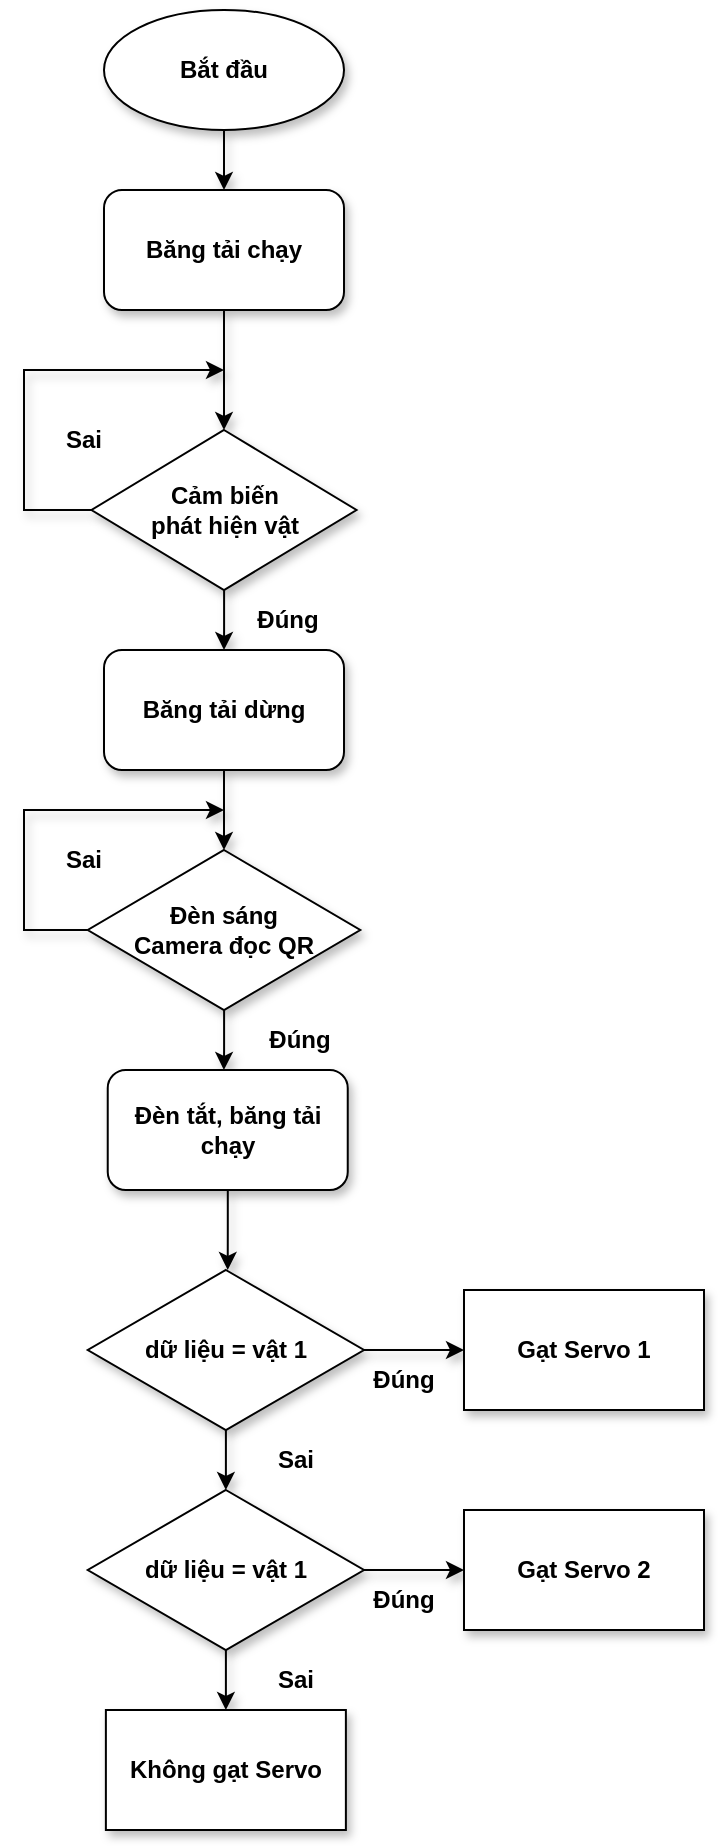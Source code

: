 <mxfile version="18.0.6" type="device"><diagram id="gXbkEvV5xC4WXiFCBPDG" name="Page-1"><mxGraphModel dx="1422" dy="875" grid="1" gridSize="10" guides="1" tooltips="1" connect="1" arrows="1" fold="1" page="1" pageScale="1" pageWidth="850" pageHeight="1100" math="0" shadow="0"><root><mxCell id="0"/><mxCell id="1" parent="0"/><mxCell id="babx-kLpbj1oYG3BMyvO-3" style="edgeStyle=orthogonalEdgeStyle;rounded=0;orthogonalLoop=1;jettySize=auto;html=1;shadow=1;fontStyle=1" parent="1" source="babx-kLpbj1oYG3BMyvO-1" edge="1"><mxGeometry relative="1" as="geometry"><mxPoint x="200" y="140" as="targetPoint"/></mxGeometry></mxCell><mxCell id="babx-kLpbj1oYG3BMyvO-1" value="Bắt đầu" style="ellipse;whiteSpace=wrap;html=1;shadow=1;fontStyle=1" parent="1" vertex="1"><mxGeometry x="140" y="50" width="120" height="60" as="geometry"/></mxCell><mxCell id="babx-kLpbj1oYG3BMyvO-7" style="edgeStyle=orthogonalEdgeStyle;rounded=0;orthogonalLoop=1;jettySize=auto;html=1;entryX=0.5;entryY=0;entryDx=0;entryDy=0;shadow=1;fontStyle=1" parent="1" source="babx-kLpbj1oYG3BMyvO-2" target="babx-kLpbj1oYG3BMyvO-4" edge="1"><mxGeometry relative="1" as="geometry"/></mxCell><mxCell id="babx-kLpbj1oYG3BMyvO-2" value="Băng tải chạy" style="rounded=1;whiteSpace=wrap;html=1;shadow=1;fontStyle=1" parent="1" vertex="1"><mxGeometry x="140" y="140" width="120" height="60" as="geometry"/></mxCell><mxCell id="babx-kLpbj1oYG3BMyvO-6" style="edgeStyle=orthogonalEdgeStyle;rounded=0;orthogonalLoop=1;jettySize=auto;html=1;shadow=1;fontStyle=1" parent="1" source="babx-kLpbj1oYG3BMyvO-4" edge="1"><mxGeometry relative="1" as="geometry"><mxPoint x="200" y="230" as="targetPoint"/><Array as="points"><mxPoint x="100" y="300"/><mxPoint x="100" y="230"/></Array></mxGeometry></mxCell><mxCell id="babx-kLpbj1oYG3BMyvO-15" style="edgeStyle=orthogonalEdgeStyle;rounded=0;orthogonalLoop=1;jettySize=auto;html=1;entryX=0.5;entryY=0;entryDx=0;entryDy=0;shadow=1;fontStyle=1" parent="1" source="babx-kLpbj1oYG3BMyvO-4" target="babx-kLpbj1oYG3BMyvO-14" edge="1"><mxGeometry relative="1" as="geometry"/></mxCell><mxCell id="babx-kLpbj1oYG3BMyvO-4" value="Cảm biến &lt;br&gt;phát hiện vật" style="rhombus;whiteSpace=wrap;html=1;shadow=1;fontStyle=1" parent="1" vertex="1"><mxGeometry x="133.75" y="260" width="132.5" height="80" as="geometry"/></mxCell><mxCell id="babx-kLpbj1oYG3BMyvO-17" style="edgeStyle=orthogonalEdgeStyle;rounded=0;orthogonalLoop=1;jettySize=auto;html=1;shadow=1;fontStyle=1" parent="1" source="babx-kLpbj1oYG3BMyvO-8" edge="1"><mxGeometry relative="1" as="geometry"><mxPoint x="200" y="450" as="targetPoint"/><Array as="points"><mxPoint x="100" y="510"/><mxPoint x="100" y="450"/></Array></mxGeometry></mxCell><mxCell id="babx-kLpbj1oYG3BMyvO-31" style="edgeStyle=orthogonalEdgeStyle;rounded=0;orthogonalLoop=1;jettySize=auto;html=1;entryX=0.484;entryY=0;entryDx=0;entryDy=0;entryPerimeter=0;shadow=1;fontStyle=1" parent="1" source="babx-kLpbj1oYG3BMyvO-8" target="babx-kLpbj1oYG3BMyvO-12" edge="1"><mxGeometry relative="1" as="geometry"/></mxCell><mxCell id="babx-kLpbj1oYG3BMyvO-8" value="Đèn sáng&lt;br&gt;Camera đọc QR" style="rhombus;whiteSpace=wrap;html=1;shadow=1;fontStyle=1" parent="1" vertex="1"><mxGeometry x="131.88" y="470" width="136.25" height="80" as="geometry"/></mxCell><mxCell id="babx-kLpbj1oYG3BMyvO-19" style="edgeStyle=orthogonalEdgeStyle;rounded=0;orthogonalLoop=1;jettySize=auto;html=1;shadow=1;fontStyle=1" parent="1" source="babx-kLpbj1oYG3BMyvO-12" edge="1"><mxGeometry relative="1" as="geometry"><mxPoint x="201.87" y="680" as="targetPoint"/></mxGeometry></mxCell><mxCell id="babx-kLpbj1oYG3BMyvO-12" value="Đèn tắt, băng tải chạy" style="rounded=1;whiteSpace=wrap;html=1;shadow=1;fontStyle=1" parent="1" vertex="1"><mxGeometry x="141.87" y="580" width="120" height="60" as="geometry"/></mxCell><mxCell id="babx-kLpbj1oYG3BMyvO-16" style="edgeStyle=orthogonalEdgeStyle;rounded=0;orthogonalLoop=1;jettySize=auto;html=1;entryX=0.5;entryY=0;entryDx=0;entryDy=0;shadow=1;fontStyle=1" parent="1" source="babx-kLpbj1oYG3BMyvO-14" target="babx-kLpbj1oYG3BMyvO-8" edge="1"><mxGeometry relative="1" as="geometry"/></mxCell><mxCell id="babx-kLpbj1oYG3BMyvO-14" value="Băng tải dừng" style="rounded=1;whiteSpace=wrap;html=1;shadow=1;fontStyle=1" parent="1" vertex="1"><mxGeometry x="140" y="370" width="120" height="60" as="geometry"/></mxCell><mxCell id="babx-kLpbj1oYG3BMyvO-24" value="" style="edgeStyle=orthogonalEdgeStyle;rounded=0;orthogonalLoop=1;jettySize=auto;html=1;shadow=1;fontStyle=1" parent="1" source="babx-kLpbj1oYG3BMyvO-18" target="babx-kLpbj1oYG3BMyvO-23" edge="1"><mxGeometry relative="1" as="geometry"/></mxCell><mxCell id="babx-kLpbj1oYG3BMyvO-28" style="edgeStyle=orthogonalEdgeStyle;rounded=0;orthogonalLoop=1;jettySize=auto;html=1;entryX=0.5;entryY=0;entryDx=0;entryDy=0;shadow=1;fontStyle=1" parent="1" source="babx-kLpbj1oYG3BMyvO-18" target="babx-kLpbj1oYG3BMyvO-26" edge="1"><mxGeometry relative="1" as="geometry"/></mxCell><mxCell id="babx-kLpbj1oYG3BMyvO-18" value="dữ liệu = vật 1" style="rhombus;whiteSpace=wrap;html=1;shadow=1;fontStyle=1" parent="1" vertex="1"><mxGeometry x="131.88" y="680" width="138.12" height="80" as="geometry"/></mxCell><mxCell id="babx-kLpbj1oYG3BMyvO-23" value="Gạt Servo 1" style="whiteSpace=wrap;html=1;shadow=1;fontStyle=1" parent="1" vertex="1"><mxGeometry x="320.0" y="690" width="120" height="60" as="geometry"/></mxCell><mxCell id="babx-kLpbj1oYG3BMyvO-25" value="" style="edgeStyle=orthogonalEdgeStyle;rounded=0;orthogonalLoop=1;jettySize=auto;html=1;shadow=1;fontStyle=1" parent="1" source="babx-kLpbj1oYG3BMyvO-26" target="babx-kLpbj1oYG3BMyvO-27" edge="1"><mxGeometry relative="1" as="geometry"/></mxCell><mxCell id="babx-kLpbj1oYG3BMyvO-32" style="edgeStyle=orthogonalEdgeStyle;rounded=0;orthogonalLoop=1;jettySize=auto;html=1;entryX=0.5;entryY=0;entryDx=0;entryDy=0;shadow=1;fontStyle=1" parent="1" source="babx-kLpbj1oYG3BMyvO-26" target="babx-kLpbj1oYG3BMyvO-30" edge="1"><mxGeometry relative="1" as="geometry"/></mxCell><mxCell id="babx-kLpbj1oYG3BMyvO-26" value="dữ liệu = vật 1" style="rhombus;whiteSpace=wrap;html=1;shadow=1;fontStyle=1" parent="1" vertex="1"><mxGeometry x="131.88" y="790" width="138.12" height="80" as="geometry"/></mxCell><mxCell id="babx-kLpbj1oYG3BMyvO-27" value="&lt;span style=&quot;&quot;&gt;Gạt Servo 2&lt;/span&gt;" style="whiteSpace=wrap;html=1;shadow=1;fontStyle=1" parent="1" vertex="1"><mxGeometry x="320.0" y="800" width="120" height="60" as="geometry"/></mxCell><mxCell id="babx-kLpbj1oYG3BMyvO-30" value="&lt;span style=&quot;&quot;&gt;Không gạt Servo&lt;/span&gt;" style="whiteSpace=wrap;html=1;shadow=1;fontStyle=1" parent="1" vertex="1"><mxGeometry x="140.94" y="900" width="120" height="60" as="geometry"/></mxCell><mxCell id="xd5eXfpILjEn8rRqsTBj-2" value="Đúng" style="text;html=1;strokeColor=none;fillColor=none;align=center;verticalAlign=middle;whiteSpace=wrap;rounded=0;fontStyle=1" vertex="1" parent="1"><mxGeometry x="201.87" y="340" width="60" height="30" as="geometry"/></mxCell><mxCell id="xd5eXfpILjEn8rRqsTBj-3" value="Đúng" style="text;html=1;strokeColor=none;fillColor=none;align=center;verticalAlign=middle;whiteSpace=wrap;rounded=0;fontStyle=1" vertex="1" parent="1"><mxGeometry x="208.13" y="550" width="60" height="30" as="geometry"/></mxCell><mxCell id="xd5eXfpILjEn8rRqsTBj-4" value="Đúng" style="text;html=1;strokeColor=none;fillColor=none;align=center;verticalAlign=middle;whiteSpace=wrap;rounded=0;fontStyle=1" vertex="1" parent="1"><mxGeometry x="260" y="720" width="60" height="30" as="geometry"/></mxCell><mxCell id="xd5eXfpILjEn8rRqsTBj-5" value="Đúng" style="text;html=1;strokeColor=none;fillColor=none;align=center;verticalAlign=middle;whiteSpace=wrap;rounded=0;fontStyle=1" vertex="1" parent="1"><mxGeometry x="260" y="830" width="60" height="30" as="geometry"/></mxCell><mxCell id="xd5eXfpILjEn8rRqsTBj-6" value="Sai" style="text;html=1;strokeColor=none;fillColor=none;align=center;verticalAlign=middle;whiteSpace=wrap;rounded=0;fontStyle=1" vertex="1" parent="1"><mxGeometry x="100" y="460" width="60" height="30" as="geometry"/></mxCell><mxCell id="xd5eXfpILjEn8rRqsTBj-7" value="Sai" style="text;html=1;strokeColor=none;fillColor=none;align=center;verticalAlign=middle;whiteSpace=wrap;rounded=0;fontStyle=1" vertex="1" parent="1"><mxGeometry x="206.25" y="760" width="60" height="30" as="geometry"/></mxCell><mxCell id="xd5eXfpILjEn8rRqsTBj-8" value="Sai" style="text;html=1;strokeColor=none;fillColor=none;align=center;verticalAlign=middle;whiteSpace=wrap;rounded=0;fontStyle=1" vertex="1" parent="1"><mxGeometry x="206.25" y="870" width="60" height="30" as="geometry"/></mxCell><mxCell id="xd5eXfpILjEn8rRqsTBj-9" value="Sai" style="text;html=1;strokeColor=none;fillColor=none;align=center;verticalAlign=middle;whiteSpace=wrap;rounded=0;fontStyle=1" vertex="1" parent="1"><mxGeometry x="100" y="250" width="60" height="30" as="geometry"/></mxCell></root></mxGraphModel></diagram></mxfile>